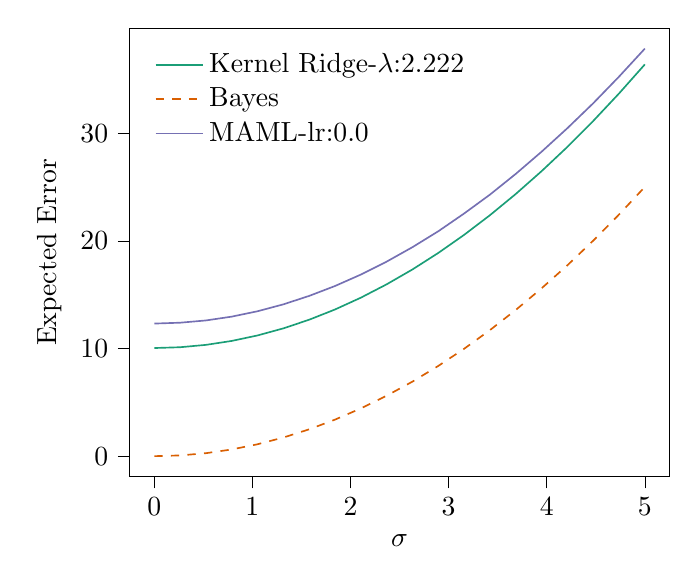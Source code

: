 % This file was created with tikzplotlib v0.10.1.
\begin{tikzpicture}

\definecolor{chocolate217952}{RGB}{217,95,2}
\definecolor{darkcyan27158119}{RGB}{27,158,119}
\definecolor{darkgray176}{RGB}{176,176,176}
\definecolor{lightslategray117112179}{RGB}{117,112,179}

\begin{axis}[
legend cell align={left},
legend style={
  fill opacity=0.8,
  draw opacity=1,
  text opacity=1,
  at={(0.03,0.97)},
  anchor=north west,
  draw=none
},
tick align=outside,
tick pos=left,
x grid style={darkgray176},
xlabel={\(\displaystyle \sigma\)},
xmin=-0.25, xmax=5.25,
xtick style={color=black},
y grid style={darkgray176},
ylabel={Expected Error},
ymin=-1.894, ymax=39.764,
ytick style={color=black}
]
\addplot [semithick, darkcyan27158119]
table {%
0 10.048
0.263 10.122
0.526 10.341
0.789 10.707
1.053 11.219
1.316 11.876
1.579 12.68
1.842 13.629
2.105 14.725
2.368 15.966
2.632 17.353
2.895 18.886
3.158 20.565
3.421 22.39
3.684 24.361
3.947 26.478
4.211 28.741
4.474 31.15
4.737 33.704
5 36.405
};
\addlegendentry{Kernel Ridge-$\lambda$:2.222}
\addplot [semithick, chocolate217952, dashed]
table {%
0 0
0.263 0.069
0.526 0.277
0.789 0.624
1.053 1.109
1.316 1.733
1.579 2.495
1.842 3.396
2.105 4.436
2.368 5.614
2.632 6.931
2.895 8.386
3.158 9.98
3.421 11.713
3.684 13.584
3.947 15.594
4.211 17.742
4.474 20.03
4.737 22.455
5 25.02
};
\addlegendentry{Bayes}
\addplot [semithick, lightslategray117112179]
table {%
0 12.32
0.263 12.401
0.526 12.611
0.789 12.965
1.053 13.466
1.316 14.108
1.579 14.892
1.842 15.811
2.105 16.872
2.368 18.075
2.632 19.423
2.895 20.9
3.158 22.549
3.421 24.301
3.684 26.228
3.947 28.286
4.211 30.481
4.474 32.795
4.737 35.268
5 37.87
};
\addlegendentry{MAML-lr:0.0}
\end{axis}

\end{tikzpicture}
